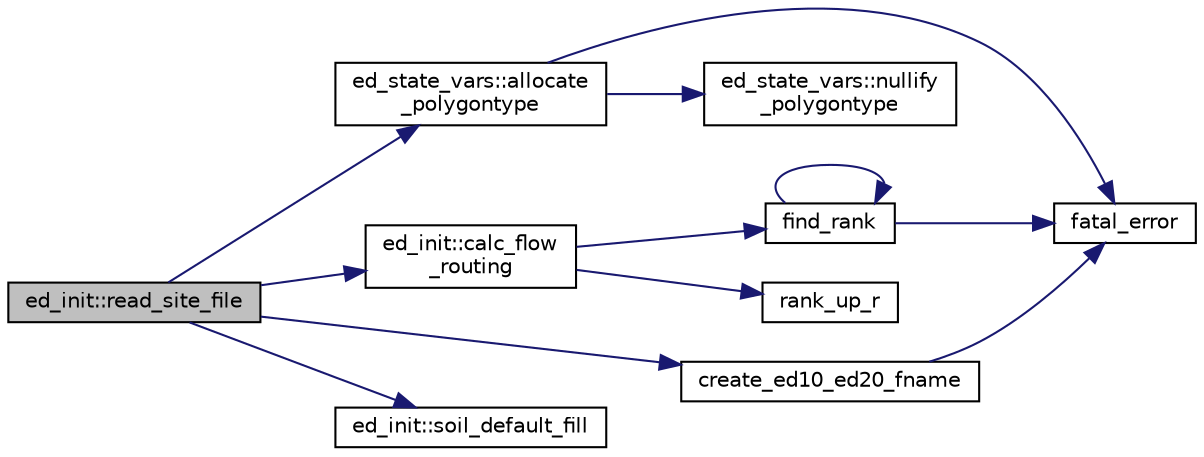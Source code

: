 digraph "ed_init::read_site_file"
{
 // LATEX_PDF_SIZE
  edge [fontname="Helvetica",fontsize="10",labelfontname="Helvetica",labelfontsize="10"];
  node [fontname="Helvetica",fontsize="10",shape=record];
  rankdir="LR";
  Node1 [label="ed_init::read_site_file",height=0.2,width=0.4,color="black", fillcolor="grey75", style="filled", fontcolor="black",tooltip=" "];
  Node1 -> Node2 [color="midnightblue",fontsize="10",style="solid",fontname="Helvetica"];
  Node2 [label="ed_state_vars::allocate\l_polygontype",height=0.2,width=0.4,color="black", fillcolor="white", style="filled",URL="$namespaceed__state__vars.html#ad14e882e6c902118f0e369dd846eeedf",tooltip="Allocates the site-level variables."];
  Node2 -> Node3 [color="midnightblue",fontsize="10",style="solid",fontname="Helvetica"];
  Node3 [label="fatal_error",height=0.2,width=0.4,color="black", fillcolor="white", style="filled",URL="$fatal__error_8_f90.html#a2a2bff228716ab48a81c795b348d1665",tooltip=" "];
  Node2 -> Node4 [color="midnightblue",fontsize="10",style="solid",fontname="Helvetica"];
  Node4 [label="ed_state_vars::nullify\l_polygontype",height=0.2,width=0.4,color="black", fillcolor="white", style="filled",URL="$namespaceed__state__vars.html#ade6f2776a02bd9a26ee31fe75cda6170",tooltip="Nullifies all site pointers."];
  Node1 -> Node5 [color="midnightblue",fontsize="10",style="solid",fontname="Helvetica"];
  Node5 [label="ed_init::calc_flow\l_routing",height=0.2,width=0.4,color="black", fillcolor="white", style="filled",URL="$namespaceed__init.html#ae8ee33a91351caf34341ed3759bd09a3",tooltip=" "];
  Node5 -> Node6 [color="midnightblue",fontsize="10",style="solid",fontname="Helvetica"];
  Node6 [label="find_rank",height=0.2,width=0.4,color="black", fillcolor="white", style="filled",URL="$numutils_8f90.html#a732ad4008d82d16d53c093bf1cecccc3",tooltip=" "];
  Node6 -> Node3 [color="midnightblue",fontsize="10",style="solid",fontname="Helvetica"];
  Node6 -> Node6 [color="midnightblue",fontsize="10",style="solid",fontname="Helvetica"];
  Node5 -> Node7 [color="midnightblue",fontsize="10",style="solid",fontname="Helvetica"];
  Node7 [label="rank_up_r",height=0.2,width=0.4,color="black", fillcolor="white", style="filled",URL="$numutils_8f90.html#a05cbe809c49cbfaed521fb20ab5e8092",tooltip=" "];
  Node1 -> Node8 [color="midnightblue",fontsize="10",style="solid",fontname="Helvetica"];
  Node8 [label="create_ed10_ed20_fname",height=0.2,width=0.4,color="black", fillcolor="white", style="filled",URL="$ed__read__ed10__20__history_8f90.html#ae83216c2ec17a440e61fabc9fa0f5ece",tooltip=" "];
  Node8 -> Node3 [color="midnightblue",fontsize="10",style="solid",fontname="Helvetica"];
  Node1 -> Node9 [color="midnightblue",fontsize="10",style="solid",fontname="Helvetica"];
  Node9 [label="ed_init::soil_default_fill",height=0.2,width=0.4,color="black", fillcolor="white", style="filled",URL="$namespaceed__init.html#a1c325c081bad109acafdb272baa9c056",tooltip=" "];
}
